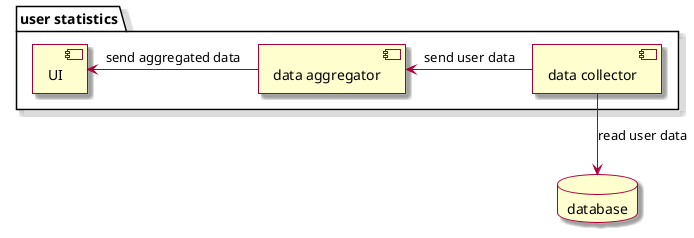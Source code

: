 @startuml
skin rose
package "user statistics" {
  [UI]
  [data collector]
[data aggregator]
}

database "database" {

}

[UI] <- [data aggregator]: send aggregated data
[data aggregator] <- [data collector]: send user data
[data collector] --> [database]: read user data

@enduml
